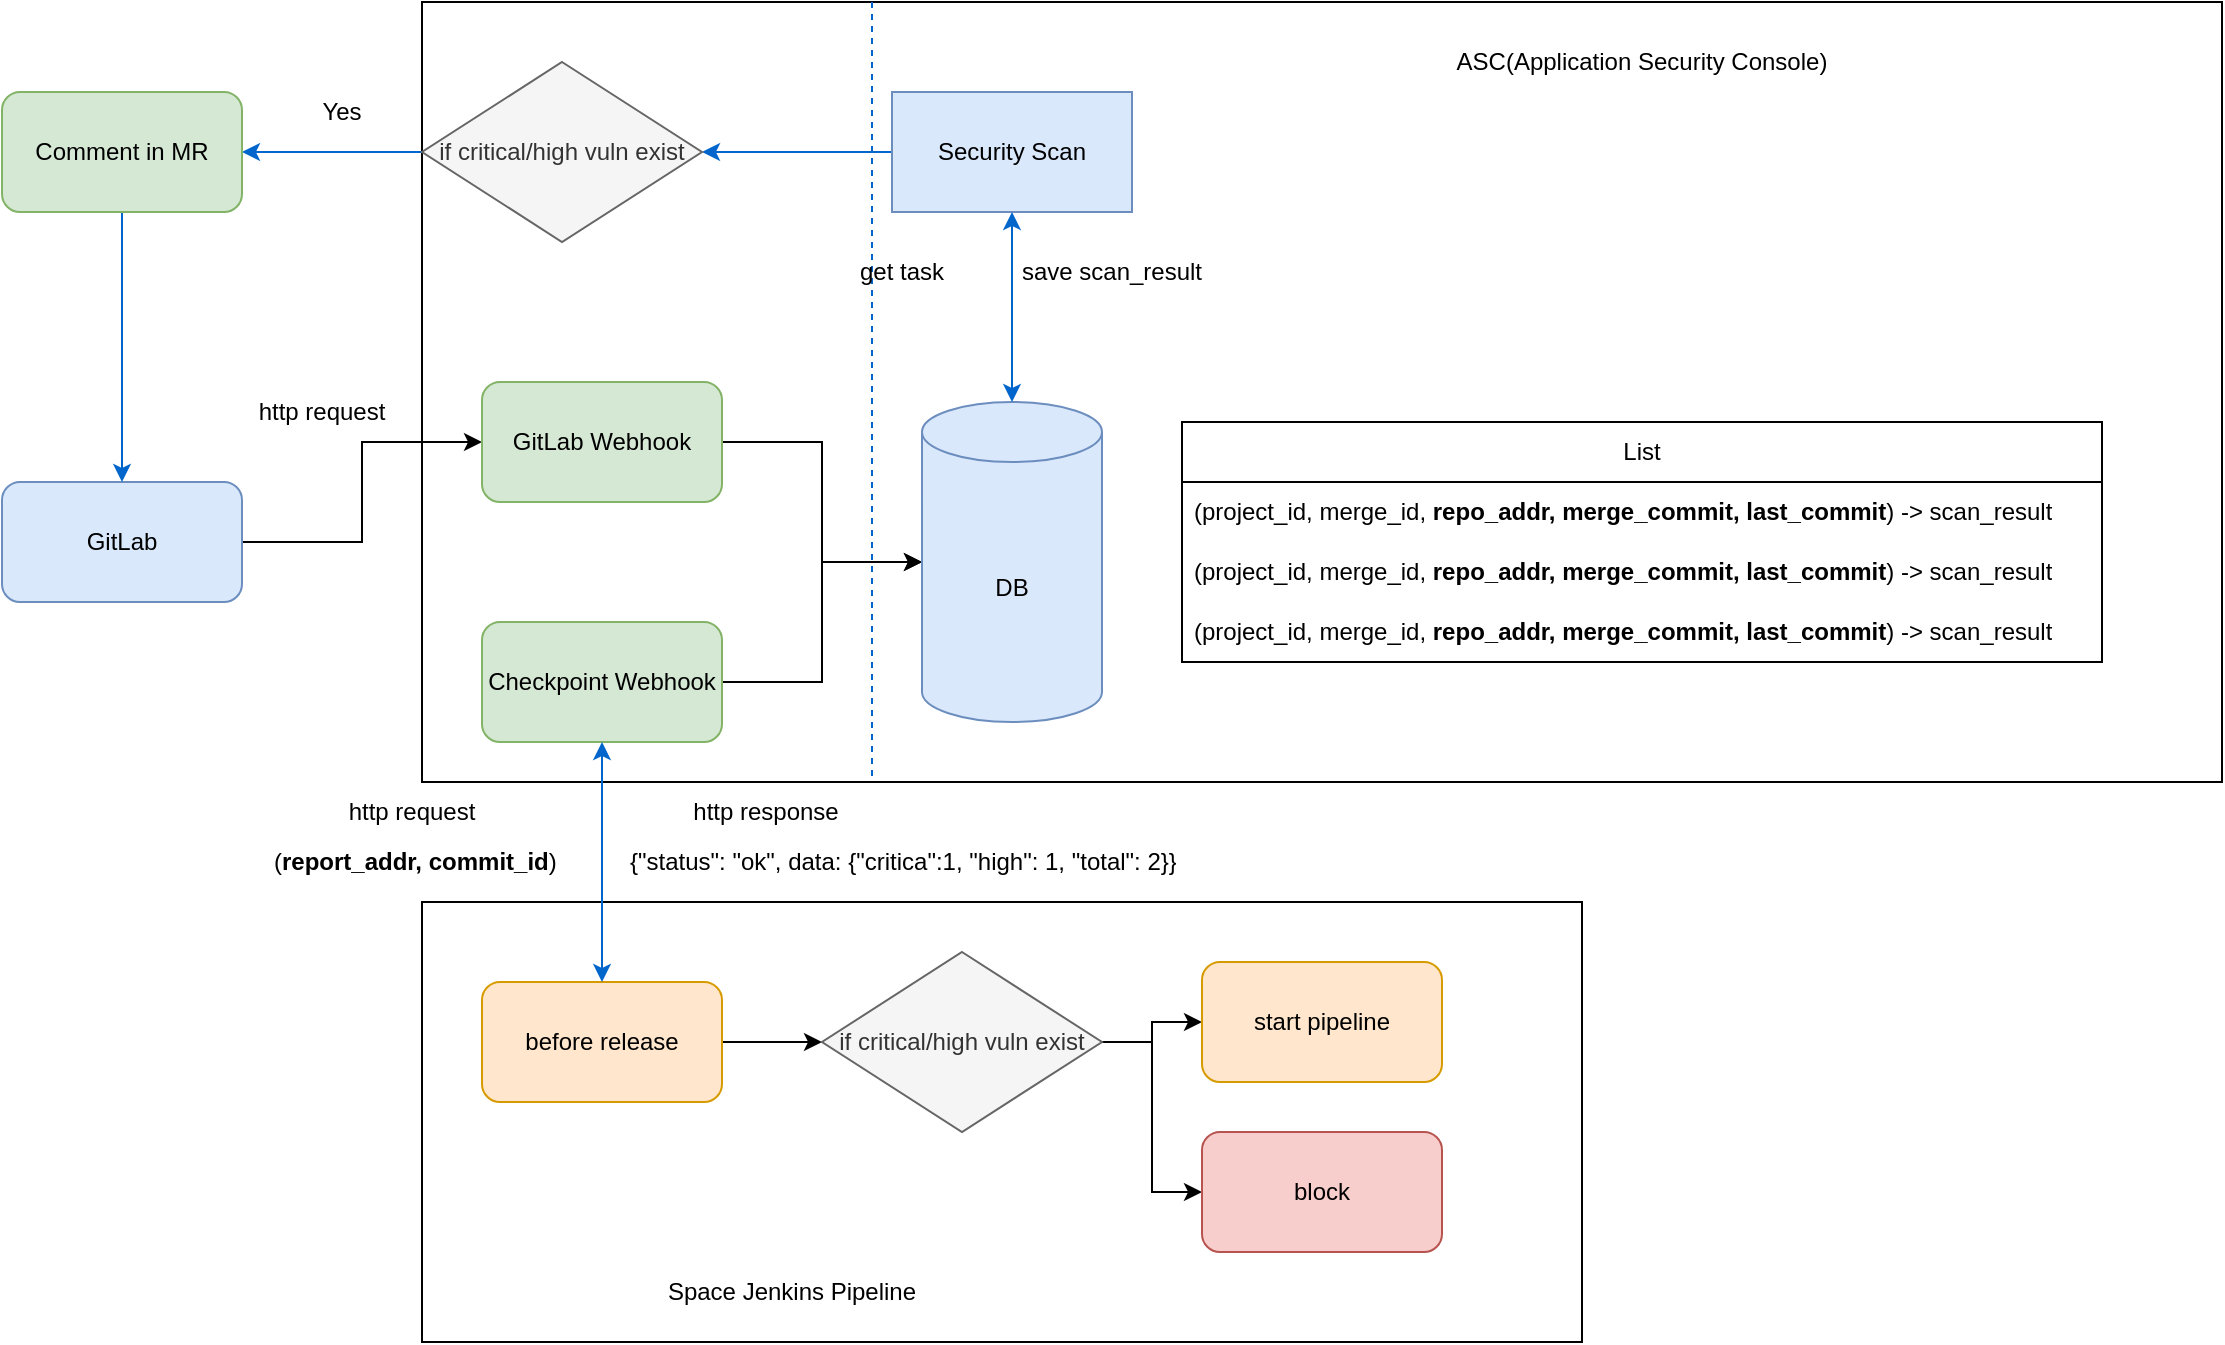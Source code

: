<mxfile version="20.8.18" type="github">
  <diagram name="第 1 页" id="D-17xuheVjv5JnxC9wFS">
    <mxGraphModel dx="1196" dy="1845" grid="1" gridSize="10" guides="1" tooltips="1" connect="1" arrows="1" fold="1" page="1" pageScale="1" pageWidth="827" pageHeight="1169" math="0" shadow="0">
      <root>
        <mxCell id="0" />
        <mxCell id="1" parent="0" />
        <mxCell id="615jbKJBMybMMUp28HGp-36" value="" style="rounded=0;whiteSpace=wrap;html=1;" vertex="1" parent="1">
          <mxGeometry x="300" y="350" width="580" height="220" as="geometry" />
        </mxCell>
        <mxCell id="615jbKJBMybMMUp28HGp-30" value="" style="rounded=0;whiteSpace=wrap;html=1;" vertex="1" parent="1">
          <mxGeometry x="300" y="-100" width="900" height="390" as="geometry" />
        </mxCell>
        <mxCell id="615jbKJBMybMMUp28HGp-4" style="edgeStyle=orthogonalEdgeStyle;rounded=0;orthogonalLoop=1;jettySize=auto;html=1;entryX=0;entryY=0.5;entryDx=0;entryDy=0;" edge="1" parent="1" source="615jbKJBMybMMUp28HGp-1" target="615jbKJBMybMMUp28HGp-2">
          <mxGeometry relative="1" as="geometry" />
        </mxCell>
        <mxCell id="615jbKJBMybMMUp28HGp-1" value="GitLab" style="rounded=1;whiteSpace=wrap;html=1;fillColor=#dae8fc;strokeColor=#6c8ebf;" vertex="1" parent="1">
          <mxGeometry x="90" y="140" width="120" height="60" as="geometry" />
        </mxCell>
        <mxCell id="615jbKJBMybMMUp28HGp-11" style="edgeStyle=orthogonalEdgeStyle;rounded=0;orthogonalLoop=1;jettySize=auto;html=1;entryX=0;entryY=0.5;entryDx=0;entryDy=0;entryPerimeter=0;" edge="1" parent="1" source="615jbKJBMybMMUp28HGp-2" target="615jbKJBMybMMUp28HGp-6">
          <mxGeometry relative="1" as="geometry" />
        </mxCell>
        <mxCell id="615jbKJBMybMMUp28HGp-2" value="GitLab Webhook" style="rounded=1;whiteSpace=wrap;html=1;fillColor=#d5e8d4;strokeColor=#82b366;" vertex="1" parent="1">
          <mxGeometry x="330" y="90" width="120" height="60" as="geometry" />
        </mxCell>
        <mxCell id="615jbKJBMybMMUp28HGp-13" style="edgeStyle=orthogonalEdgeStyle;rounded=0;orthogonalLoop=1;jettySize=auto;html=1;" edge="1" parent="1" source="615jbKJBMybMMUp28HGp-3" target="615jbKJBMybMMUp28HGp-6">
          <mxGeometry relative="1" as="geometry">
            <mxPoint x="500" y="240" as="targetPoint" />
          </mxGeometry>
        </mxCell>
        <mxCell id="615jbKJBMybMMUp28HGp-3" value="Checkpoint&amp;nbsp;Webhook" style="rounded=1;whiteSpace=wrap;html=1;fillColor=#d5e8d4;strokeColor=#82b366;" vertex="1" parent="1">
          <mxGeometry x="330" y="210" width="120" height="60" as="geometry" />
        </mxCell>
        <mxCell id="615jbKJBMybMMUp28HGp-6" value="DB" style="shape=cylinder3;whiteSpace=wrap;html=1;boundedLbl=1;backgroundOutline=1;size=15;fillColor=#dae8fc;strokeColor=#6c8ebf;" vertex="1" parent="1">
          <mxGeometry x="550" y="100" width="90" height="160" as="geometry" />
        </mxCell>
        <mxCell id="615jbKJBMybMMUp28HGp-14" value="List" style="swimlane;fontStyle=0;childLayout=stackLayout;horizontal=1;startSize=30;horizontalStack=0;resizeParent=1;resizeParentMax=0;resizeLast=0;collapsible=1;marginBottom=0;whiteSpace=wrap;html=1;" vertex="1" parent="1">
          <mxGeometry x="680" y="110" width="460" height="120" as="geometry" />
        </mxCell>
        <mxCell id="615jbKJBMybMMUp28HGp-15" value="(project_id, merge_id, &lt;b&gt;repo_addr, merge_commit, last_commit&lt;/b&gt;) -&amp;gt; scan_result" style="text;strokeColor=none;fillColor=none;align=left;verticalAlign=middle;spacingLeft=4;spacingRight=4;overflow=hidden;points=[[0,0.5],[1,0.5]];portConstraint=eastwest;rotatable=0;whiteSpace=wrap;html=1;" vertex="1" parent="615jbKJBMybMMUp28HGp-14">
          <mxGeometry y="30" width="460" height="30" as="geometry" />
        </mxCell>
        <mxCell id="615jbKJBMybMMUp28HGp-16" value="(project_id, merge_id,&amp;nbsp;&lt;b style=&quot;border-color: var(--border-color);&quot;&gt;repo_addr, merge_commit, last_commit&lt;/b&gt;) -&amp;gt; scan_result" style="text;strokeColor=none;fillColor=none;align=left;verticalAlign=middle;spacingLeft=4;spacingRight=4;overflow=hidden;points=[[0,0.5],[1,0.5]];portConstraint=eastwest;rotatable=0;whiteSpace=wrap;html=1;" vertex="1" parent="615jbKJBMybMMUp28HGp-14">
          <mxGeometry y="60" width="460" height="30" as="geometry" />
        </mxCell>
        <mxCell id="615jbKJBMybMMUp28HGp-17" value="(project_id, merge_id,&amp;nbsp;&lt;b style=&quot;border-color: var(--border-color);&quot;&gt;repo_addr, merge_commit, last_commit&lt;/b&gt;) -&amp;gt; scan_result" style="text;strokeColor=none;fillColor=none;align=left;verticalAlign=middle;spacingLeft=4;spacingRight=4;overflow=hidden;points=[[0,0.5],[1,0.5]];portConstraint=eastwest;rotatable=0;whiteSpace=wrap;html=1;" vertex="1" parent="615jbKJBMybMMUp28HGp-14">
          <mxGeometry y="90" width="460" height="30" as="geometry" />
        </mxCell>
        <mxCell id="615jbKJBMybMMUp28HGp-26" style="rounded=0;orthogonalLoop=1;jettySize=auto;html=1;entryX=0;entryY=0.5;entryDx=0;entryDy=0;edgeStyle=elbowEdgeStyle;" edge="1" parent="1" source="615jbKJBMybMMUp28HGp-18" target="615jbKJBMybMMUp28HGp-21">
          <mxGeometry relative="1" as="geometry" />
        </mxCell>
        <mxCell id="615jbKJBMybMMUp28HGp-18" value="before release" style="rounded=1;whiteSpace=wrap;html=1;fillColor=#ffe6cc;strokeColor=#d79b00;" vertex="1" parent="1">
          <mxGeometry x="330" y="390" width="120" height="60" as="geometry" />
        </mxCell>
        <mxCell id="615jbKJBMybMMUp28HGp-27" style="edgeStyle=elbowEdgeStyle;rounded=0;orthogonalLoop=1;jettySize=auto;html=1;entryX=0;entryY=0.5;entryDx=0;entryDy=0;" edge="1" parent="1" source="615jbKJBMybMMUp28HGp-21" target="615jbKJBMybMMUp28HGp-22">
          <mxGeometry relative="1" as="geometry" />
        </mxCell>
        <mxCell id="615jbKJBMybMMUp28HGp-28" style="edgeStyle=elbowEdgeStyle;rounded=0;orthogonalLoop=1;jettySize=auto;html=1;entryX=0;entryY=0.5;entryDx=0;entryDy=0;" edge="1" parent="1" source="615jbKJBMybMMUp28HGp-21" target="615jbKJBMybMMUp28HGp-23">
          <mxGeometry relative="1" as="geometry" />
        </mxCell>
        <mxCell id="615jbKJBMybMMUp28HGp-21" value="if critical/high vuln exist" style="rhombus;whiteSpace=wrap;html=1;fillColor=#f5f5f5;fontColor=#333333;strokeColor=#666666;" vertex="1" parent="1">
          <mxGeometry x="500" y="375" width="140" height="90" as="geometry" />
        </mxCell>
        <mxCell id="615jbKJBMybMMUp28HGp-22" value="start pipeline" style="rounded=1;whiteSpace=wrap;html=1;fillColor=#ffe6cc;strokeColor=#d79b00;" vertex="1" parent="1">
          <mxGeometry x="690" y="380" width="120" height="60" as="geometry" />
        </mxCell>
        <mxCell id="615jbKJBMybMMUp28HGp-23" value="block" style="rounded=1;whiteSpace=wrap;html=1;fillColor=#f8cecc;strokeColor=#b85450;" vertex="1" parent="1">
          <mxGeometry x="690" y="465" width="120" height="60" as="geometry" />
        </mxCell>
        <mxCell id="615jbKJBMybMMUp28HGp-24" value="(&lt;b&gt;report_addr, commit_id&lt;/b&gt;)" style="text;strokeColor=none;fillColor=none;align=left;verticalAlign=middle;spacingLeft=4;spacingRight=4;overflow=hidden;points=[[0,0.5],[1,0.5]];portConstraint=eastwest;rotatable=0;whiteSpace=wrap;html=1;" vertex="1" parent="1">
          <mxGeometry x="220" y="320" width="175" height="20" as="geometry" />
        </mxCell>
        <mxCell id="615jbKJBMybMMUp28HGp-31" value="ASC(Application Security Console)" style="text;html=1;strokeColor=none;fillColor=none;align=center;verticalAlign=middle;whiteSpace=wrap;rounded=0;" vertex="1" parent="1">
          <mxGeometry x="795" y="-85" width="230" height="30" as="geometry" />
        </mxCell>
        <mxCell id="615jbKJBMybMMUp28HGp-35" value="" style="endArrow=none;dashed=1;html=1;rounded=0;entryX=0.25;entryY=1;entryDx=0;entryDy=0;exitX=0.25;exitY=0;exitDx=0;exitDy=0;strokeColor=#0066CC;" edge="1" parent="1" source="615jbKJBMybMMUp28HGp-30" target="615jbKJBMybMMUp28HGp-30">
          <mxGeometry width="50" height="50" relative="1" as="geometry">
            <mxPoint x="590" y="360" as="sourcePoint" />
            <mxPoint x="640" y="310" as="targetPoint" />
          </mxGeometry>
        </mxCell>
        <mxCell id="615jbKJBMybMMUp28HGp-37" value="Space Jenkins Pipeline" style="text;html=1;strokeColor=none;fillColor=none;align=center;verticalAlign=middle;whiteSpace=wrap;rounded=0;" vertex="1" parent="1">
          <mxGeometry x="370" y="530" width="230" height="30" as="geometry" />
        </mxCell>
        <mxCell id="615jbKJBMybMMUp28HGp-38" value="http request" style="text;html=1;strokeColor=none;fillColor=none;align=center;verticalAlign=middle;whiteSpace=wrap;rounded=0;" vertex="1" parent="1">
          <mxGeometry x="255" y="290" width="80" height="30" as="geometry" />
        </mxCell>
        <mxCell id="615jbKJBMybMMUp28HGp-39" value="http request" style="text;html=1;strokeColor=none;fillColor=none;align=center;verticalAlign=middle;whiteSpace=wrap;rounded=0;" vertex="1" parent="1">
          <mxGeometry x="210" y="90" width="80" height="30" as="geometry" />
        </mxCell>
        <mxCell id="615jbKJBMybMMUp28HGp-41" value="" style="endArrow=classic;startArrow=classic;html=1;rounded=0;strokeColor=#0066CC;entryX=0.5;entryY=1;entryDx=0;entryDy=0;edgeStyle=orthogonalEdgeStyle;exitX=0.5;exitY=0;exitDx=0;exitDy=0;" edge="1" parent="1" source="615jbKJBMybMMUp28HGp-18" target="615jbKJBMybMMUp28HGp-3">
          <mxGeometry width="50" height="50" relative="1" as="geometry">
            <mxPoint x="360" y="380" as="sourcePoint" />
            <mxPoint x="414" y="320" as="targetPoint" />
            <Array as="points" />
          </mxGeometry>
        </mxCell>
        <mxCell id="615jbKJBMybMMUp28HGp-42" value="{&quot;status&quot;: &quot;ok&quot;, data: {&quot;critica&quot;:1, &quot;high&quot;: 1, &quot;total&quot;: 2}}" style="text;strokeColor=none;fillColor=none;align=left;verticalAlign=middle;spacingLeft=4;spacingRight=4;overflow=hidden;points=[[0,0.5],[1,0.5]];portConstraint=eastwest;rotatable=0;whiteSpace=wrap;html=1;" vertex="1" parent="1">
          <mxGeometry x="397.5" y="320" width="312.5" height="20" as="geometry" />
        </mxCell>
        <mxCell id="615jbKJBMybMMUp28HGp-43" value="http response" style="text;html=1;strokeColor=none;fillColor=none;align=center;verticalAlign=middle;whiteSpace=wrap;rounded=0;" vertex="1" parent="1">
          <mxGeometry x="432.5" y="290" width="77.5" height="30" as="geometry" />
        </mxCell>
        <mxCell id="615jbKJBMybMMUp28HGp-52" style="edgeStyle=orthogonalEdgeStyle;rounded=0;orthogonalLoop=1;jettySize=auto;html=1;entryX=1;entryY=0.5;entryDx=0;entryDy=0;strokeColor=#0066CC;" edge="1" parent="1" source="615jbKJBMybMMUp28HGp-45" target="615jbKJBMybMMUp28HGp-51">
          <mxGeometry relative="1" as="geometry" />
        </mxCell>
        <mxCell id="615jbKJBMybMMUp28HGp-45" value="Security Scan" style="rounded=0;whiteSpace=wrap;html=1;fillColor=#dae8fc;strokeColor=#6c8ebf;" vertex="1" parent="1">
          <mxGeometry x="535" y="-55" width="120" height="60" as="geometry" />
        </mxCell>
        <mxCell id="615jbKJBMybMMUp28HGp-47" value="" style="endArrow=classic;startArrow=classic;html=1;rounded=0;strokeColor=#0066CC;entryX=0.5;entryY=1;entryDx=0;entryDy=0;exitX=0.5;exitY=0;exitDx=0;exitDy=0;exitPerimeter=0;" edge="1" parent="1" source="615jbKJBMybMMUp28HGp-6" target="615jbKJBMybMMUp28HGp-45">
          <mxGeometry width="50" height="50" relative="1" as="geometry">
            <mxPoint x="560" y="90" as="sourcePoint" />
            <mxPoint x="610" y="40" as="targetPoint" />
          </mxGeometry>
        </mxCell>
        <mxCell id="615jbKJBMybMMUp28HGp-48" value="get task" style="text;html=1;strokeColor=none;fillColor=none;align=center;verticalAlign=middle;whiteSpace=wrap;rounded=0;" vertex="1" parent="1">
          <mxGeometry x="510" y="20" width="60" height="30" as="geometry" />
        </mxCell>
        <mxCell id="615jbKJBMybMMUp28HGp-49" value="save scan_result" style="text;html=1;strokeColor=none;fillColor=none;align=center;verticalAlign=middle;whiteSpace=wrap;rounded=0;" vertex="1" parent="1">
          <mxGeometry x="590" y="20" width="110" height="30" as="geometry" />
        </mxCell>
        <mxCell id="615jbKJBMybMMUp28HGp-57" style="edgeStyle=orthogonalEdgeStyle;rounded=0;orthogonalLoop=1;jettySize=auto;html=1;entryX=1;entryY=0.5;entryDx=0;entryDy=0;strokeColor=#0066CC;" edge="1" parent="1" source="615jbKJBMybMMUp28HGp-51" target="615jbKJBMybMMUp28HGp-55">
          <mxGeometry relative="1" as="geometry" />
        </mxCell>
        <mxCell id="615jbKJBMybMMUp28HGp-51" value="if critical/high vuln exist" style="rhombus;whiteSpace=wrap;html=1;fillColor=#f5f5f5;fontColor=#333333;strokeColor=#666666;" vertex="1" parent="1">
          <mxGeometry x="300" y="-70" width="140" height="90" as="geometry" />
        </mxCell>
        <mxCell id="615jbKJBMybMMUp28HGp-59" style="edgeStyle=orthogonalEdgeStyle;rounded=0;orthogonalLoop=1;jettySize=auto;html=1;strokeColor=#0066CC;" edge="1" parent="1" source="615jbKJBMybMMUp28HGp-55" target="615jbKJBMybMMUp28HGp-1">
          <mxGeometry relative="1" as="geometry" />
        </mxCell>
        <mxCell id="615jbKJBMybMMUp28HGp-55" value="Comment in MR" style="rounded=1;whiteSpace=wrap;html=1;fillColor=#d5e8d4;strokeColor=#82b366;" vertex="1" parent="1">
          <mxGeometry x="90" y="-55" width="120" height="60" as="geometry" />
        </mxCell>
        <mxCell id="615jbKJBMybMMUp28HGp-58" value="Yes" style="text;html=1;strokeColor=none;fillColor=none;align=center;verticalAlign=middle;whiteSpace=wrap;rounded=0;" vertex="1" parent="1">
          <mxGeometry x="230" y="-60" width="60" height="30" as="geometry" />
        </mxCell>
      </root>
    </mxGraphModel>
  </diagram>
</mxfile>
